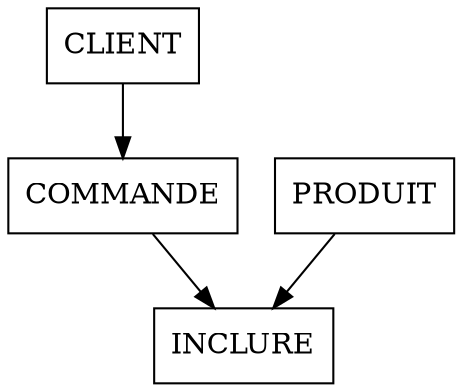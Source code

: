 // Generated by Mocodo 4.0.2

digraph {
  node [shape=box]
  "CLIENT" -> "COMMANDE"
  "PRODUIT" -> "INCLURE"
  "COMMANDE" -> "INCLURE"
}
